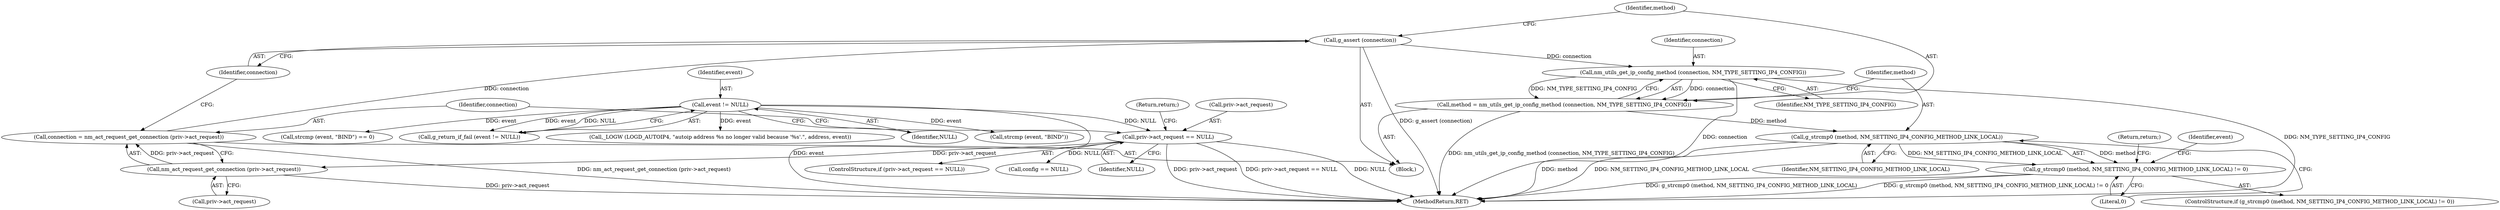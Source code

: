 digraph "0_NetworkManager_d5fc88e573fa58b93034b04d35a2454f5d28cad9@API" {
"1004074" [label="(Call,g_assert (connection))"];
"1004068" [label="(Call,connection = nm_act_request_get_connection (priv->act_request))"];
"1004070" [label="(Call,nm_act_request_get_connection (priv->act_request))"];
"1004062" [label="(Call,priv->act_request == NULL)"];
"1004058" [label="(Call,event != NULL)"];
"1004078" [label="(Call,nm_utils_get_ip_config_method (connection, NM_TYPE_SETTING_IP4_CONFIG))"];
"1004076" [label="(Call,method = nm_utils_get_ip_config_method (connection, NM_TYPE_SETTING_IP4_CONFIG))"];
"1004083" [label="(Call,g_strcmp0 (method, NM_SETTING_IP4_CONFIG_METHOD_LINK_LOCAL))"];
"1004082" [label="(Call,g_strcmp0 (method, NM_SETTING_IP4_CONFIG_METHOD_LINK_LOCAL) != 0)"];
"1004074" [label="(Call,g_assert (connection))"];
"1004069" [label="(Identifier,connection)"];
"1004071" [label="(Call,priv->act_request)"];
"1004083" [label="(Call,g_strcmp0 (method, NM_SETTING_IP4_CONFIG_METHOD_LINK_LOCAL))"];
"1004091" [label="(Identifier,event)"];
"1004070" [label="(Call,nm_act_request_get_connection (priv->act_request))"];
"1004062" [label="(Call,priv->act_request == NULL)"];
"1004080" [label="(Identifier,NM_TYPE_SETTING_IP4_CONFIG)"];
"1004079" [label="(Identifier,connection)"];
"1004086" [label="(Literal,0)"];
"1004060" [label="(Identifier,NULL)"];
"1004061" [label="(ControlStructure,if (priv->act_request == NULL))"];
"1004137" [label="(Call,config == NULL)"];
"1004067" [label="(Return,return;)"];
"1004075" [label="(Identifier,connection)"];
"1004090" [label="(Call,strcmp (event, \"BIND\"))"];
"1004084" [label="(Identifier,method)"];
"1004089" [label="(Call,strcmp (event, \"BIND\") == 0)"];
"1004082" [label="(Call,g_strcmp0 (method, NM_SETTING_IP4_CONFIG_METHOD_LINK_LOCAL) != 0)"];
"1004068" [label="(Call,connection = nm_act_request_get_connection (priv->act_request))"];
"1004078" [label="(Call,nm_utils_get_ip_config_method (connection, NM_TYPE_SETTING_IP4_CONFIG))"];
"1004076" [label="(Call,method = nm_utils_get_ip_config_method (connection, NM_TYPE_SETTING_IP4_CONFIG))"];
"1004058" [label="(Call,event != NULL)"];
"1004057" [label="(Call,g_return_if_fail (event != NULL))"];
"1004087" [label="(Return,return;)"];
"1004063" [label="(Call,priv->act_request)"];
"1004077" [label="(Identifier,method)"];
"1004085" [label="(Identifier,NM_SETTING_IP4_CONFIG_METHOD_LINK_LOCAL)"];
"1004066" [label="(Identifier,NULL)"];
"1004042" [label="(Block,)"];
"1004081" [label="(ControlStructure,if (g_strcmp0 (method, NM_SETTING_IP4_CONFIG_METHOD_LINK_LOCAL) != 0))"];
"1007368" [label="(MethodReturn,RET)"];
"1004191" [label="(Call,_LOGW (LOGD_AUTOIP4, \"autoip address %s no longer valid because '%s'.\", address, event))"];
"1004059" [label="(Identifier,event)"];
"1004074" -> "1004042"  [label="AST: "];
"1004074" -> "1004075"  [label="CFG: "];
"1004075" -> "1004074"  [label="AST: "];
"1004077" -> "1004074"  [label="CFG: "];
"1004074" -> "1007368"  [label="DDG: g_assert (connection)"];
"1004068" -> "1004074"  [label="DDG: connection"];
"1004074" -> "1004078"  [label="DDG: connection"];
"1004068" -> "1004042"  [label="AST: "];
"1004068" -> "1004070"  [label="CFG: "];
"1004069" -> "1004068"  [label="AST: "];
"1004070" -> "1004068"  [label="AST: "];
"1004075" -> "1004068"  [label="CFG: "];
"1004068" -> "1007368"  [label="DDG: nm_act_request_get_connection (priv->act_request)"];
"1004070" -> "1004068"  [label="DDG: priv->act_request"];
"1004070" -> "1004071"  [label="CFG: "];
"1004071" -> "1004070"  [label="AST: "];
"1004070" -> "1007368"  [label="DDG: priv->act_request"];
"1004062" -> "1004070"  [label="DDG: priv->act_request"];
"1004062" -> "1004061"  [label="AST: "];
"1004062" -> "1004066"  [label="CFG: "];
"1004063" -> "1004062"  [label="AST: "];
"1004066" -> "1004062"  [label="AST: "];
"1004067" -> "1004062"  [label="CFG: "];
"1004069" -> "1004062"  [label="CFG: "];
"1004062" -> "1007368"  [label="DDG: NULL"];
"1004062" -> "1007368"  [label="DDG: priv->act_request"];
"1004062" -> "1007368"  [label="DDG: priv->act_request == NULL"];
"1004058" -> "1004062"  [label="DDG: NULL"];
"1004062" -> "1004137"  [label="DDG: NULL"];
"1004058" -> "1004057"  [label="AST: "];
"1004058" -> "1004060"  [label="CFG: "];
"1004059" -> "1004058"  [label="AST: "];
"1004060" -> "1004058"  [label="AST: "];
"1004057" -> "1004058"  [label="CFG: "];
"1004058" -> "1007368"  [label="DDG: event"];
"1004058" -> "1004057"  [label="DDG: event"];
"1004058" -> "1004057"  [label="DDG: NULL"];
"1004058" -> "1004089"  [label="DDG: event"];
"1004058" -> "1004090"  [label="DDG: event"];
"1004058" -> "1004191"  [label="DDG: event"];
"1004078" -> "1004076"  [label="AST: "];
"1004078" -> "1004080"  [label="CFG: "];
"1004079" -> "1004078"  [label="AST: "];
"1004080" -> "1004078"  [label="AST: "];
"1004076" -> "1004078"  [label="CFG: "];
"1004078" -> "1007368"  [label="DDG: connection"];
"1004078" -> "1007368"  [label="DDG: NM_TYPE_SETTING_IP4_CONFIG"];
"1004078" -> "1004076"  [label="DDG: connection"];
"1004078" -> "1004076"  [label="DDG: NM_TYPE_SETTING_IP4_CONFIG"];
"1004076" -> "1004042"  [label="AST: "];
"1004077" -> "1004076"  [label="AST: "];
"1004084" -> "1004076"  [label="CFG: "];
"1004076" -> "1007368"  [label="DDG: nm_utils_get_ip_config_method (connection, NM_TYPE_SETTING_IP4_CONFIG)"];
"1004076" -> "1004083"  [label="DDG: method"];
"1004083" -> "1004082"  [label="AST: "];
"1004083" -> "1004085"  [label="CFG: "];
"1004084" -> "1004083"  [label="AST: "];
"1004085" -> "1004083"  [label="AST: "];
"1004086" -> "1004083"  [label="CFG: "];
"1004083" -> "1007368"  [label="DDG: NM_SETTING_IP4_CONFIG_METHOD_LINK_LOCAL"];
"1004083" -> "1007368"  [label="DDG: method"];
"1004083" -> "1004082"  [label="DDG: method"];
"1004083" -> "1004082"  [label="DDG: NM_SETTING_IP4_CONFIG_METHOD_LINK_LOCAL"];
"1004082" -> "1004081"  [label="AST: "];
"1004082" -> "1004086"  [label="CFG: "];
"1004086" -> "1004082"  [label="AST: "];
"1004087" -> "1004082"  [label="CFG: "];
"1004091" -> "1004082"  [label="CFG: "];
"1004082" -> "1007368"  [label="DDG: g_strcmp0 (method, NM_SETTING_IP4_CONFIG_METHOD_LINK_LOCAL)"];
"1004082" -> "1007368"  [label="DDG: g_strcmp0 (method, NM_SETTING_IP4_CONFIG_METHOD_LINK_LOCAL) != 0"];
}

